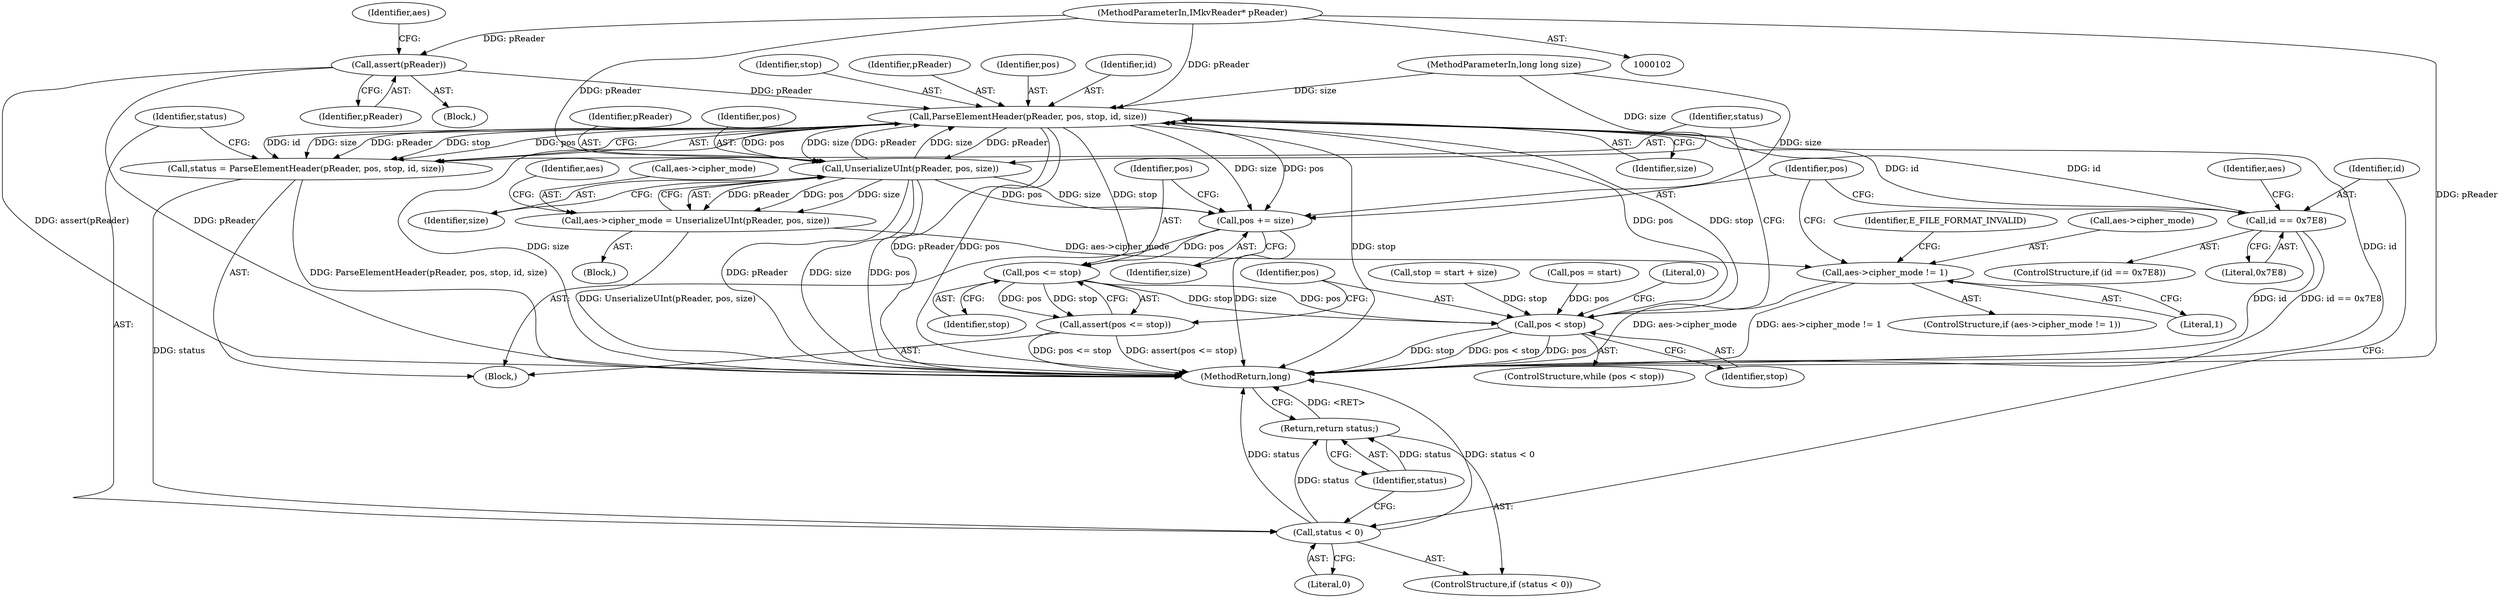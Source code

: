 digraph "1_Android_cc274e2abe8b2a6698a5c47d8aa4bb45f1f9538d_47@API" {
"1000108" [label="(Call,assert(pReader))"];
"1000105" [label="(MethodParameterIn,IMkvReader* pReader)"];
"1000132" [label="(Call,ParseElementHeader(pReader, pos, stop, id, size))"];
"1000130" [label="(Call,status = ParseElementHeader(pReader, pos, stop, id, size))"];
"1000139" [label="(Call,status < 0)"];
"1000142" [label="(Return,return status;)"];
"1000145" [label="(Call,id == 0x7E8)"];
"1000153" [label="(Call,UnserializeUInt(pReader, pos, size))"];
"1000149" [label="(Call,aes->cipher_mode = UnserializeUInt(pReader, pos, size))"];
"1000158" [label="(Call,aes->cipher_mode != 1)"];
"1000165" [label="(Call,pos += size)"];
"1000169" [label="(Call,pos <= stop)"];
"1000123" [label="(Call,pos < stop)"];
"1000168" [label="(Call,assert(pos <= stop))"];
"1000139" [label="(Call,status < 0)"];
"1000166" [label="(Identifier,pos)"];
"1000126" [label="(Block,)"];
"1000122" [label="(ControlStructure,while (pos < stop))"];
"1000151" [label="(Identifier,aes)"];
"1000137" [label="(Identifier,size)"];
"1000130" [label="(Call,status = ParseElementHeader(pReader, pos, stop, id, size))"];
"1000143" [label="(Identifier,status)"];
"1000167" [label="(Identifier,size)"];
"1000155" [label="(Identifier,pos)"];
"1000157" [label="(ControlStructure,if (aes->cipher_mode != 1))"];
"1000104" [label="(MethodParameterIn,long long size)"];
"1000111" [label="(Identifier,aes)"];
"1000109" [label="(Identifier,pReader)"];
"1000141" [label="(Literal,0)"];
"1000140" [label="(Identifier,status)"];
"1000171" [label="(Identifier,stop)"];
"1000165" [label="(Call,pos += size)"];
"1000117" [label="(Call,stop = start + size)"];
"1000113" [label="(Call,pos = start)"];
"1000142" [label="(Return,return status;)"];
"1000156" [label="(Identifier,size)"];
"1000164" [label="(Identifier,E_FILE_FORMAT_INVALID)"];
"1000136" [label="(Identifier,id)"];
"1000138" [label="(ControlStructure,if (status < 0))"];
"1000135" [label="(Identifier,stop)"];
"1000108" [label="(Call,assert(pReader))"];
"1000169" [label="(Call,pos <= stop)"];
"1000147" [label="(Literal,0x7E8)"];
"1000148" [label="(Block,)"];
"1000160" [label="(Identifier,aes)"];
"1000146" [label="(Identifier,id)"];
"1000124" [label="(Identifier,pos)"];
"1000153" [label="(Call,UnserializeUInt(pReader, pos, size))"];
"1000133" [label="(Identifier,pReader)"];
"1000131" [label="(Identifier,status)"];
"1000107" [label="(Block,)"];
"1000159" [label="(Call,aes->cipher_mode)"];
"1000125" [label="(Identifier,stop)"];
"1000162" [label="(Literal,1)"];
"1000168" [label="(Call,assert(pos <= stop))"];
"1000149" [label="(Call,aes->cipher_mode = UnserializeUInt(pReader, pos, size))"];
"1000154" [label="(Identifier,pReader)"];
"1000134" [label="(Identifier,pos)"];
"1000174" [label="(MethodReturn,long)"];
"1000132" [label="(Call,ParseElementHeader(pReader, pos, stop, id, size))"];
"1000170" [label="(Identifier,pos)"];
"1000145" [label="(Call,id == 0x7E8)"];
"1000173" [label="(Literal,0)"];
"1000105" [label="(MethodParameterIn,IMkvReader* pReader)"];
"1000150" [label="(Call,aes->cipher_mode)"];
"1000158" [label="(Call,aes->cipher_mode != 1)"];
"1000123" [label="(Call,pos < stop)"];
"1000144" [label="(ControlStructure,if (id == 0x7E8))"];
"1000108" -> "1000107"  [label="AST: "];
"1000108" -> "1000109"  [label="CFG: "];
"1000109" -> "1000108"  [label="AST: "];
"1000111" -> "1000108"  [label="CFG: "];
"1000108" -> "1000174"  [label="DDG: assert(pReader)"];
"1000108" -> "1000174"  [label="DDG: pReader"];
"1000105" -> "1000108"  [label="DDG: pReader"];
"1000108" -> "1000132"  [label="DDG: pReader"];
"1000105" -> "1000102"  [label="AST: "];
"1000105" -> "1000174"  [label="DDG: pReader"];
"1000105" -> "1000132"  [label="DDG: pReader"];
"1000105" -> "1000153"  [label="DDG: pReader"];
"1000132" -> "1000130"  [label="AST: "];
"1000132" -> "1000137"  [label="CFG: "];
"1000133" -> "1000132"  [label="AST: "];
"1000134" -> "1000132"  [label="AST: "];
"1000135" -> "1000132"  [label="AST: "];
"1000136" -> "1000132"  [label="AST: "];
"1000137" -> "1000132"  [label="AST: "];
"1000130" -> "1000132"  [label="CFG: "];
"1000132" -> "1000174"  [label="DDG: pReader"];
"1000132" -> "1000174"  [label="DDG: pos"];
"1000132" -> "1000174"  [label="DDG: stop"];
"1000132" -> "1000174"  [label="DDG: id"];
"1000132" -> "1000174"  [label="DDG: size"];
"1000132" -> "1000130"  [label="DDG: id"];
"1000132" -> "1000130"  [label="DDG: size"];
"1000132" -> "1000130"  [label="DDG: pReader"];
"1000132" -> "1000130"  [label="DDG: stop"];
"1000132" -> "1000130"  [label="DDG: pos"];
"1000153" -> "1000132"  [label="DDG: pReader"];
"1000153" -> "1000132"  [label="DDG: size"];
"1000123" -> "1000132"  [label="DDG: pos"];
"1000123" -> "1000132"  [label="DDG: stop"];
"1000145" -> "1000132"  [label="DDG: id"];
"1000104" -> "1000132"  [label="DDG: size"];
"1000132" -> "1000145"  [label="DDG: id"];
"1000132" -> "1000153"  [label="DDG: pReader"];
"1000132" -> "1000153"  [label="DDG: pos"];
"1000132" -> "1000153"  [label="DDG: size"];
"1000132" -> "1000165"  [label="DDG: size"];
"1000132" -> "1000165"  [label="DDG: pos"];
"1000132" -> "1000169"  [label="DDG: stop"];
"1000130" -> "1000126"  [label="AST: "];
"1000131" -> "1000130"  [label="AST: "];
"1000140" -> "1000130"  [label="CFG: "];
"1000130" -> "1000174"  [label="DDG: ParseElementHeader(pReader, pos, stop, id, size)"];
"1000130" -> "1000139"  [label="DDG: status"];
"1000139" -> "1000138"  [label="AST: "];
"1000139" -> "1000141"  [label="CFG: "];
"1000140" -> "1000139"  [label="AST: "];
"1000141" -> "1000139"  [label="AST: "];
"1000143" -> "1000139"  [label="CFG: "];
"1000146" -> "1000139"  [label="CFG: "];
"1000139" -> "1000174"  [label="DDG: status"];
"1000139" -> "1000174"  [label="DDG: status < 0"];
"1000139" -> "1000142"  [label="DDG: status"];
"1000142" -> "1000138"  [label="AST: "];
"1000142" -> "1000143"  [label="CFG: "];
"1000143" -> "1000142"  [label="AST: "];
"1000174" -> "1000142"  [label="CFG: "];
"1000142" -> "1000174"  [label="DDG: <RET>"];
"1000143" -> "1000142"  [label="DDG: status"];
"1000145" -> "1000144"  [label="AST: "];
"1000145" -> "1000147"  [label="CFG: "];
"1000146" -> "1000145"  [label="AST: "];
"1000147" -> "1000145"  [label="AST: "];
"1000151" -> "1000145"  [label="CFG: "];
"1000166" -> "1000145"  [label="CFG: "];
"1000145" -> "1000174"  [label="DDG: id"];
"1000145" -> "1000174"  [label="DDG: id == 0x7E8"];
"1000153" -> "1000149"  [label="AST: "];
"1000153" -> "1000156"  [label="CFG: "];
"1000154" -> "1000153"  [label="AST: "];
"1000155" -> "1000153"  [label="AST: "];
"1000156" -> "1000153"  [label="AST: "];
"1000149" -> "1000153"  [label="CFG: "];
"1000153" -> "1000174"  [label="DDG: pReader"];
"1000153" -> "1000174"  [label="DDG: size"];
"1000153" -> "1000174"  [label="DDG: pos"];
"1000153" -> "1000149"  [label="DDG: pReader"];
"1000153" -> "1000149"  [label="DDG: pos"];
"1000153" -> "1000149"  [label="DDG: size"];
"1000104" -> "1000153"  [label="DDG: size"];
"1000153" -> "1000165"  [label="DDG: size"];
"1000153" -> "1000165"  [label="DDG: pos"];
"1000149" -> "1000148"  [label="AST: "];
"1000150" -> "1000149"  [label="AST: "];
"1000160" -> "1000149"  [label="CFG: "];
"1000149" -> "1000174"  [label="DDG: UnserializeUInt(pReader, pos, size)"];
"1000149" -> "1000158"  [label="DDG: aes->cipher_mode"];
"1000158" -> "1000157"  [label="AST: "];
"1000158" -> "1000162"  [label="CFG: "];
"1000159" -> "1000158"  [label="AST: "];
"1000162" -> "1000158"  [label="AST: "];
"1000164" -> "1000158"  [label="CFG: "];
"1000166" -> "1000158"  [label="CFG: "];
"1000158" -> "1000174"  [label="DDG: aes->cipher_mode"];
"1000158" -> "1000174"  [label="DDG: aes->cipher_mode != 1"];
"1000165" -> "1000126"  [label="AST: "];
"1000165" -> "1000167"  [label="CFG: "];
"1000166" -> "1000165"  [label="AST: "];
"1000167" -> "1000165"  [label="AST: "];
"1000170" -> "1000165"  [label="CFG: "];
"1000165" -> "1000174"  [label="DDG: size"];
"1000104" -> "1000165"  [label="DDG: size"];
"1000165" -> "1000169"  [label="DDG: pos"];
"1000169" -> "1000168"  [label="AST: "];
"1000169" -> "1000171"  [label="CFG: "];
"1000170" -> "1000169"  [label="AST: "];
"1000171" -> "1000169"  [label="AST: "];
"1000168" -> "1000169"  [label="CFG: "];
"1000169" -> "1000123"  [label="DDG: pos"];
"1000169" -> "1000123"  [label="DDG: stop"];
"1000169" -> "1000168"  [label="DDG: pos"];
"1000169" -> "1000168"  [label="DDG: stop"];
"1000123" -> "1000122"  [label="AST: "];
"1000123" -> "1000125"  [label="CFG: "];
"1000124" -> "1000123"  [label="AST: "];
"1000125" -> "1000123"  [label="AST: "];
"1000131" -> "1000123"  [label="CFG: "];
"1000173" -> "1000123"  [label="CFG: "];
"1000123" -> "1000174"  [label="DDG: stop"];
"1000123" -> "1000174"  [label="DDG: pos < stop"];
"1000123" -> "1000174"  [label="DDG: pos"];
"1000113" -> "1000123"  [label="DDG: pos"];
"1000117" -> "1000123"  [label="DDG: stop"];
"1000168" -> "1000126"  [label="AST: "];
"1000124" -> "1000168"  [label="CFG: "];
"1000168" -> "1000174"  [label="DDG: pos <= stop"];
"1000168" -> "1000174"  [label="DDG: assert(pos <= stop)"];
}
